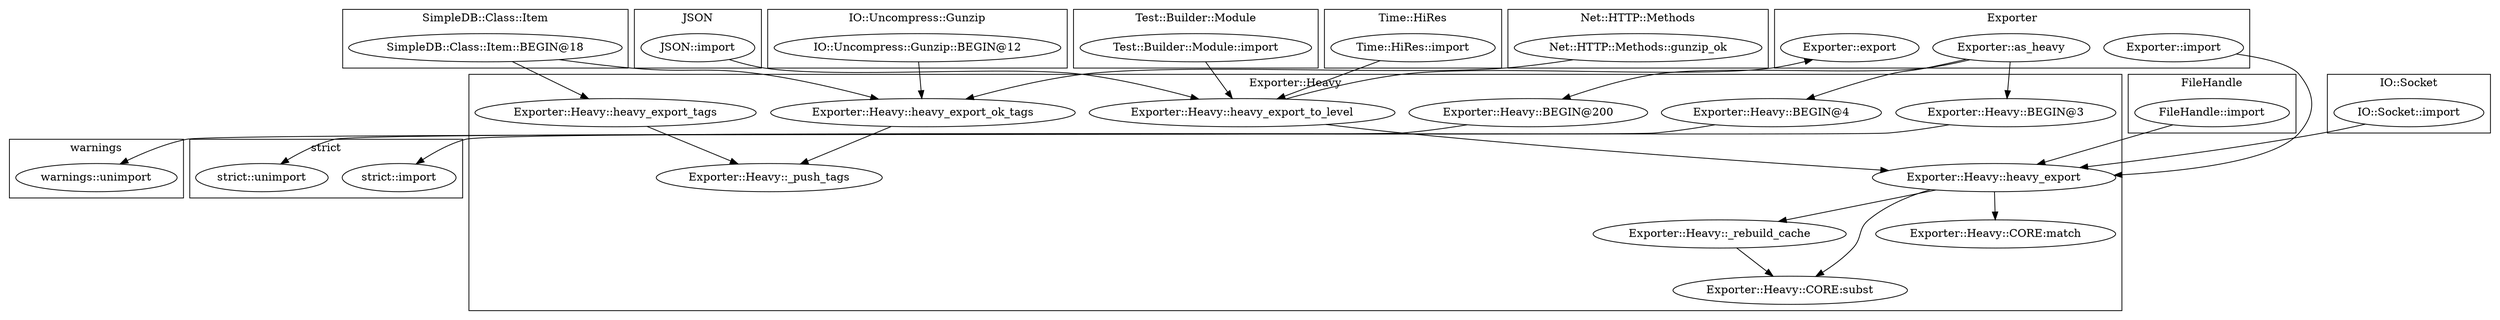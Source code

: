 digraph {
graph [overlap=false]
subgraph cluster_warnings {
	label="warnings";
	"warnings::unimport";
}
subgraph cluster_SimpleDB_Class_Item {
	label="SimpleDB::Class::Item";
	"SimpleDB::Class::Item::BEGIN@18";
}
subgraph cluster_FileHandle {
	label="FileHandle";
	"FileHandle::import";
}
subgraph cluster_JSON {
	label="JSON";
	"JSON::import";
}
subgraph cluster_strict {
	label="strict";
	"strict::import";
	"strict::unimport";
}
subgraph cluster_Exporter_Heavy {
	label="Exporter::Heavy";
	"Exporter::Heavy::_rebuild_cache";
	"Exporter::Heavy::_push_tags";
	"Exporter::Heavy::heavy_export_tags";
	"Exporter::Heavy::CORE:subst";
	"Exporter::Heavy::heavy_export_ok_tags";
	"Exporter::Heavy::BEGIN@200";
	"Exporter::Heavy::heavy_export_to_level";
	"Exporter::Heavy::BEGIN@4";
	"Exporter::Heavy::CORE:match";
	"Exporter::Heavy::heavy_export";
	"Exporter::Heavy::BEGIN@3";
}
subgraph cluster_IO_Uncompress_Gunzip {
	label="IO::Uncompress::Gunzip";
	"IO::Uncompress::Gunzip::BEGIN@12";
}
subgraph cluster_Exporter {
	label="Exporter";
	"Exporter::import";
	"Exporter::as_heavy";
	"Exporter::export";
}
subgraph cluster_IO_Socket {
	label="IO::Socket";
	"IO::Socket::import";
}
subgraph cluster_Test_Builder_Module {
	label="Test::Builder::Module";
	"Test::Builder::Module::import";
}
subgraph cluster_Time_HiRes {
	label="Time::HiRes";
	"Time::HiRes::import";
}
subgraph cluster_Net_HTTP_Methods {
	label="Net::HTTP::Methods";
	"Net::HTTP::Methods::gunzip_ok";
}
"Exporter::Heavy::BEGIN@200" -> "warnings::unimport";
"Net::HTTP::Methods::gunzip_ok" -> "Exporter::Heavy::heavy_export_ok_tags";
"IO::Uncompress::Gunzip::BEGIN@12" -> "Exporter::Heavy::heavy_export_ok_tags";
"SimpleDB::Class::Item::BEGIN@18" -> "Exporter::Heavy::heavy_export_ok_tags";
"Exporter::Heavy::heavy_export_tags" -> "Exporter::Heavy::_push_tags";
"Exporter::Heavy::heavy_export_ok_tags" -> "Exporter::Heavy::_push_tags";
"Exporter::as_heavy" -> "Exporter::Heavy::BEGIN@4";
"JSON::import" -> "Exporter::Heavy::heavy_export_to_level";
"Time::HiRes::import" -> "Exporter::Heavy::heavy_export_to_level";
"Test::Builder::Module::import" -> "Exporter::Heavy::heavy_export_to_level";
"Exporter::Heavy::heavy_export" -> "Exporter::Heavy::CORE:match";
"Exporter::Heavy::heavy_export" -> "Exporter::Heavy::_rebuild_cache";
"Exporter::Heavy::BEGIN@4" -> "strict::unimport";
"Exporter::Heavy::heavy_export_to_level" -> "Exporter::export";
"SimpleDB::Class::Item::BEGIN@18" -> "Exporter::Heavy::heavy_export_tags";
"Exporter::Heavy::_rebuild_cache" -> "Exporter::Heavy::CORE:subst";
"Exporter::Heavy::heavy_export" -> "Exporter::Heavy::CORE:subst";
"Exporter::import" -> "Exporter::Heavy::heavy_export";
"FileHandle::import" -> "Exporter::Heavy::heavy_export";
"IO::Socket::import" -> "Exporter::Heavy::heavy_export";
"Exporter::Heavy::heavy_export_to_level" -> "Exporter::Heavy::heavy_export";
"Exporter::as_heavy" -> "Exporter::Heavy::BEGIN@200";
"Exporter::Heavy::BEGIN@3" -> "strict::import";
"Exporter::as_heavy" -> "Exporter::Heavy::BEGIN@3";
}
